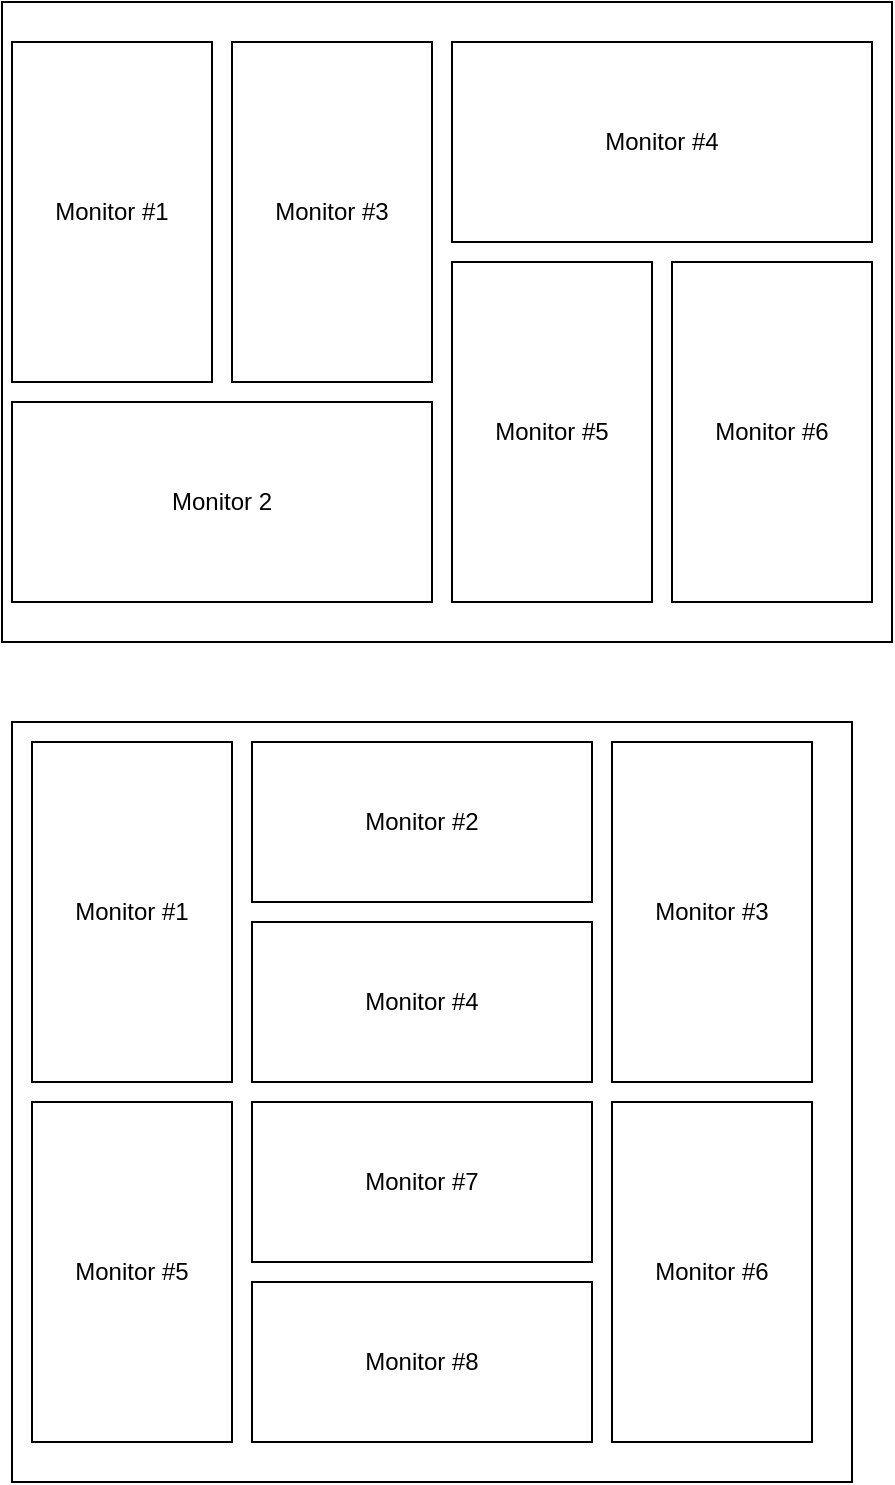 <mxfile version="15.8.4" type="device"><diagram id="I_fqKTTPk_1X1gn4DNVy" name="Page-1"><mxGraphModel dx="1102" dy="1025" grid="1" gridSize="10" guides="1" tooltips="1" connect="1" arrows="1" fold="1" page="1" pageScale="1" pageWidth="850" pageHeight="1100" math="0" shadow="0"><root><mxCell id="0"/><mxCell id="1" parent="0"/><mxCell id="3WkrLca-_PmgHHjtySDL-26" value="" style="rounded=0;whiteSpace=wrap;html=1;" vertex="1" parent="1"><mxGeometry x="35" width="445" height="320" as="geometry"/></mxCell><mxCell id="3WkrLca-_PmgHHjtySDL-3" value="Monitor #1&lt;br&gt;" style="rounded=0;whiteSpace=wrap;html=1;" vertex="1" parent="1"><mxGeometry x="40" y="20" width="100" height="170" as="geometry"/></mxCell><mxCell id="3WkrLca-_PmgHHjtySDL-4" value="Monitor 2" style="rounded=0;whiteSpace=wrap;html=1;" vertex="1" parent="1"><mxGeometry x="40" y="200" width="210" height="100" as="geometry"/></mxCell><mxCell id="3WkrLca-_PmgHHjtySDL-5" value="Monitor #3" style="rounded=0;whiteSpace=wrap;html=1;" vertex="1" parent="1"><mxGeometry x="150" y="20" width="100" height="170" as="geometry"/></mxCell><mxCell id="3WkrLca-_PmgHHjtySDL-7" value="Monitor #4&lt;br&gt;" style="rounded=0;whiteSpace=wrap;html=1;" vertex="1" parent="1"><mxGeometry x="260" y="20" width="210" height="100" as="geometry"/></mxCell><mxCell id="3WkrLca-_PmgHHjtySDL-8" value="Monitor #5" style="rounded=0;whiteSpace=wrap;html=1;" vertex="1" parent="1"><mxGeometry x="260" y="130" width="100" height="170" as="geometry"/></mxCell><mxCell id="3WkrLca-_PmgHHjtySDL-9" value="Monitor #6" style="rounded=0;whiteSpace=wrap;html=1;" vertex="1" parent="1"><mxGeometry x="370" y="130" width="100" height="170" as="geometry"/></mxCell><mxCell id="3WkrLca-_PmgHHjtySDL-18" value="" style="rounded=0;whiteSpace=wrap;html=1;" vertex="1" parent="1"><mxGeometry x="40" y="360" width="420" height="380" as="geometry"/></mxCell><mxCell id="3WkrLca-_PmgHHjtySDL-19" value="Monitor #1&lt;br&gt;" style="rounded=0;whiteSpace=wrap;html=1;" vertex="1" parent="1"><mxGeometry x="50" y="370" width="100" height="170" as="geometry"/></mxCell><mxCell id="3WkrLca-_PmgHHjtySDL-20" value="Monitor #2" style="rounded=0;whiteSpace=wrap;html=1;" vertex="1" parent="1"><mxGeometry x="160" y="370" width="170" height="80" as="geometry"/></mxCell><mxCell id="3WkrLca-_PmgHHjtySDL-21" value="Monitor #3" style="rounded=0;whiteSpace=wrap;html=1;" vertex="1" parent="1"><mxGeometry x="340" y="370" width="100" height="170" as="geometry"/></mxCell><mxCell id="3WkrLca-_PmgHHjtySDL-22" value="Monitor #4&lt;br&gt;" style="rounded=0;whiteSpace=wrap;html=1;" vertex="1" parent="1"><mxGeometry x="160" y="460" width="170" height="80" as="geometry"/></mxCell><mxCell id="3WkrLca-_PmgHHjtySDL-24" value="Monitor #5" style="rounded=0;whiteSpace=wrap;html=1;" vertex="1" parent="1"><mxGeometry x="50" y="550" width="100" height="170" as="geometry"/></mxCell><mxCell id="3WkrLca-_PmgHHjtySDL-25" value="Monitor #6" style="rounded=0;whiteSpace=wrap;html=1;" vertex="1" parent="1"><mxGeometry x="340" y="550" width="100" height="170" as="geometry"/></mxCell><mxCell id="3WkrLca-_PmgHHjtySDL-27" value="Monitor #7" style="rounded=0;whiteSpace=wrap;html=1;" vertex="1" parent="1"><mxGeometry x="160" y="550" width="170" height="80" as="geometry"/></mxCell><mxCell id="3WkrLca-_PmgHHjtySDL-28" value="Monitor #8" style="rounded=0;whiteSpace=wrap;html=1;" vertex="1" parent="1"><mxGeometry x="160" y="640" width="170" height="80" as="geometry"/></mxCell></root></mxGraphModel></diagram></mxfile>